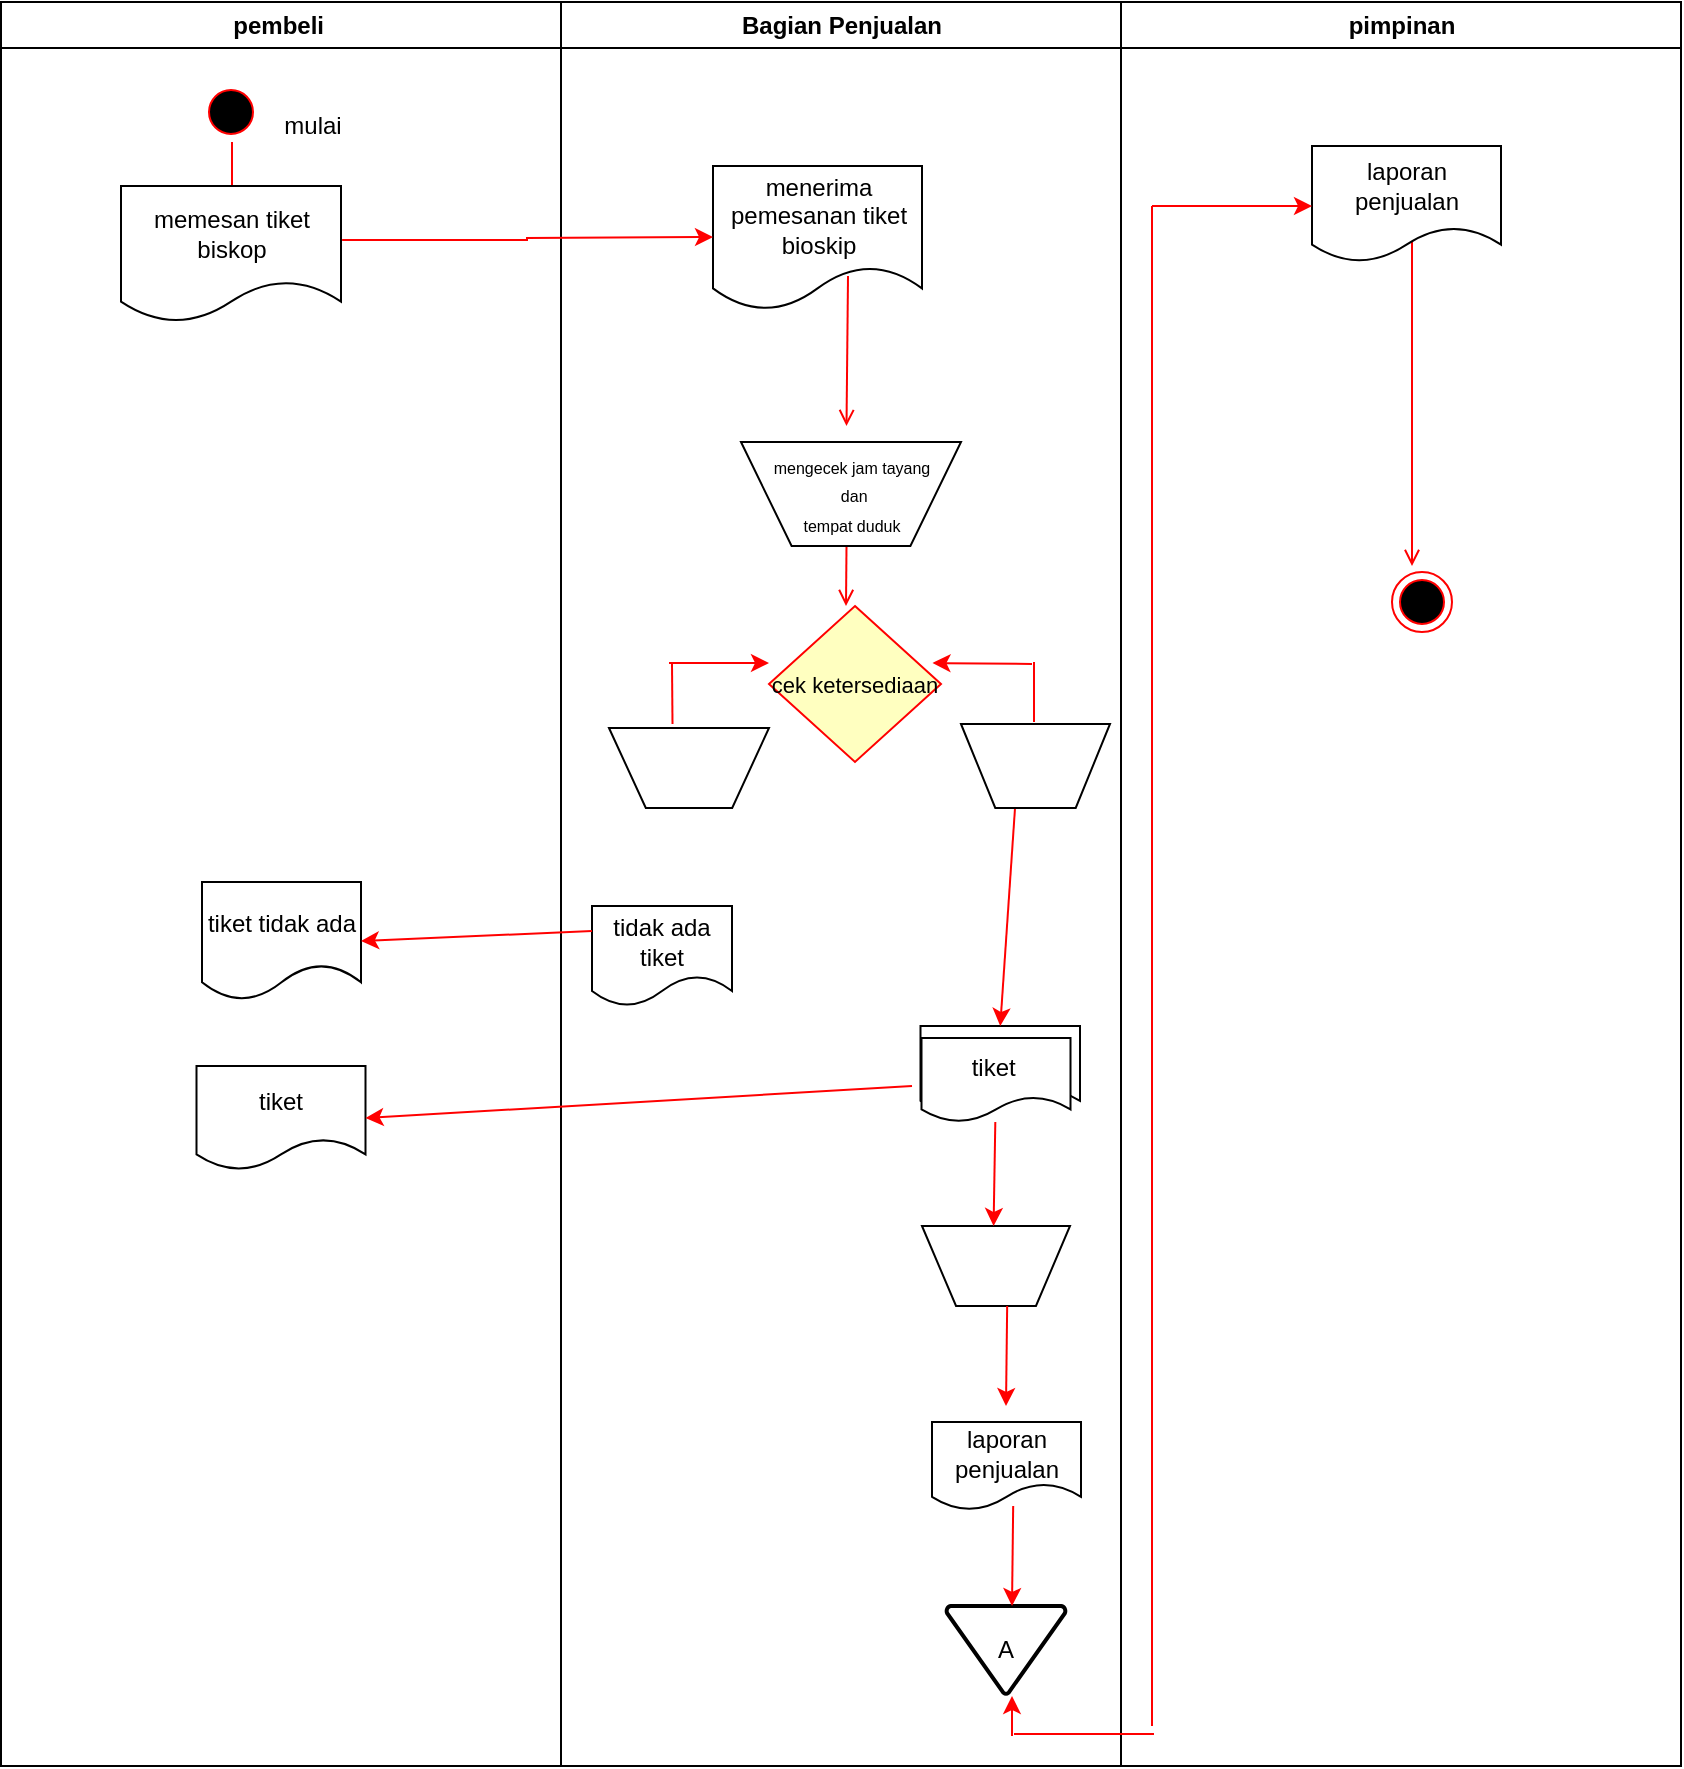 <mxfile version="13.9.8" type="github">
  <diagram name="Page-1" id="e7e014a7-5840-1c2e-5031-d8a46d1fe8dd">
    <mxGraphModel dx="868" dy="450" grid="1" gridSize="10" guides="1" tooltips="1" connect="1" arrows="1" fold="1" page="1" pageScale="1" pageWidth="1169" pageHeight="826" background="#ffffff" math="0" shadow="0">
      <root>
        <mxCell id="0" />
        <mxCell id="1" parent="0" />
        <mxCell id="2" value="pembeli " style="swimlane;whiteSpace=wrap" parent="1" vertex="1">
          <mxGeometry x="164.5" y="128" width="280" height="882" as="geometry" />
        </mxCell>
        <mxCell id="5" value="" style="ellipse;shape=startState;fillColor=#000000;strokeColor=#ff0000;" parent="2" vertex="1">
          <mxGeometry x="100" y="40" width="30" height="30" as="geometry" />
        </mxCell>
        <mxCell id="6" value="" style="edgeStyle=elbowEdgeStyle;elbow=horizontal;verticalAlign=bottom;endArrow=open;endSize=8;strokeColor=#FF0000;endFill=1;rounded=0" parent="2" source="5" edge="1">
          <mxGeometry x="100" y="40" as="geometry">
            <mxPoint x="115.5" y="110" as="targetPoint" />
          </mxGeometry>
        </mxCell>
        <mxCell id="Gee0_PoHcJErjo10JNS3-47" value="memesan tiket &lt;br&gt;biskop" style="shape=document;whiteSpace=wrap;html=1;boundedLbl=1;" vertex="1" parent="2">
          <mxGeometry x="60" y="92" width="110" height="68" as="geometry" />
        </mxCell>
        <mxCell id="Gee0_PoHcJErjo10JNS3-67" value="tiket" style="shape=document;whiteSpace=wrap;html=1;boundedLbl=1;" vertex="1" parent="2">
          <mxGeometry x="97.75" y="532" width="84.5" height="52" as="geometry" />
        </mxCell>
        <mxCell id="Gee0_PoHcJErjo10JNS3-70" value="tiket tidak ada" style="shape=document;whiteSpace=wrap;html=1;boundedLbl=1;" vertex="1" parent="2">
          <mxGeometry x="100.5" y="440" width="79.5" height="59" as="geometry" />
        </mxCell>
        <mxCell id="3" value="Bagian Penjualan" style="swimlane;whiteSpace=wrap;align=center;" parent="1" vertex="1">
          <mxGeometry x="444.5" y="128" width="280" height="882" as="geometry" />
        </mxCell>
        <mxCell id="17" value="" style="endArrow=open;strokeColor=#FF0000;endFill=1;rounded=0;entryX=0.5;entryY=0;entryDx=0;entryDy=0;exitX=0.646;exitY=0.764;exitDx=0;exitDy=0;exitPerimeter=0;" parent="3" source="Gee0_PoHcJErjo10JNS3-49" edge="1">
          <mxGeometry relative="1" as="geometry">
            <mxPoint x="83.409" y="160" as="sourcePoint" />
            <mxPoint x="142.75" y="212" as="targetPoint" />
          </mxGeometry>
        </mxCell>
        <mxCell id="19" value="" style="endArrow=open;strokeColor=#FF0000;endFill=1;rounded=0;exitX=0.5;exitY=1;exitDx=0;exitDy=0;" parent="3" edge="1">
          <mxGeometry relative="1" as="geometry">
            <mxPoint x="142.75" y="272" as="sourcePoint" />
            <mxPoint x="142.5" y="302" as="targetPoint" />
          </mxGeometry>
        </mxCell>
        <mxCell id="21" value="cek ketersediaan" style="rhombus;fillColor=#ffffc0;strokeColor=#ff0000;fontSize=11;" parent="3" vertex="1">
          <mxGeometry x="104" y="302" width="86" height="78" as="geometry" />
        </mxCell>
        <mxCell id="Gee0_PoHcJErjo10JNS3-49" value="menerima pemesanan tiket bioskip" style="shape=document;whiteSpace=wrap;html=1;boundedLbl=1;" vertex="1" parent="3">
          <mxGeometry x="76" y="82" width="104.5" height="72" as="geometry" />
        </mxCell>
        <mxCell id="Gee0_PoHcJErjo10JNS3-55" value="" style="endArrow=classic;html=1;strokeColor=#FF0000;" edge="1" parent="3">
          <mxGeometry width="50" height="50" relative="1" as="geometry">
            <mxPoint x="235.5" y="331" as="sourcePoint" />
            <mxPoint x="185.75" y="330.5" as="targetPoint" />
          </mxGeometry>
        </mxCell>
        <mxCell id="Gee0_PoHcJErjo10JNS3-56" value="" style="endArrow=none;html=1;strokeColor=#FF0000;" edge="1" parent="3">
          <mxGeometry width="50" height="50" relative="1" as="geometry">
            <mxPoint x="236.5" y="360" as="sourcePoint" />
            <mxPoint x="236.5" y="330" as="targetPoint" />
          </mxGeometry>
        </mxCell>
        <mxCell id="Gee0_PoHcJErjo10JNS3-57" value="" style="endArrow=classic;html=1;strokeColor=#FF0000;" edge="1" parent="3">
          <mxGeometry width="50" height="50" relative="1" as="geometry">
            <mxPoint x="54" y="330.5" as="sourcePoint" />
            <mxPoint x="104" y="330.5" as="targetPoint" />
          </mxGeometry>
        </mxCell>
        <mxCell id="Gee0_PoHcJErjo10JNS3-58" value="" style="endArrow=none;html=1;strokeColor=#FF0000;" edge="1" parent="3">
          <mxGeometry width="50" height="50" relative="1" as="geometry">
            <mxPoint x="55.75" y="361" as="sourcePoint" />
            <mxPoint x="55.5" y="331" as="targetPoint" />
          </mxGeometry>
        </mxCell>
        <mxCell id="Gee0_PoHcJErjo10JNS3-61" value="" style="verticalLabelPosition=bottom;verticalAlign=top;html=1;shape=trapezoid;perimeter=trapezoidPerimeter;whiteSpace=wrap;size=0.23;arcSize=10;flipV=1;" vertex="1" parent="3">
          <mxGeometry x="24" y="363" width="80" height="40" as="geometry" />
        </mxCell>
        <mxCell id="Gee0_PoHcJErjo10JNS3-63" value="" style="shape=document;whiteSpace=wrap;html=1;boundedLbl=1;" vertex="1" parent="3">
          <mxGeometry x="179.75" y="512" width="79.75" height="44" as="geometry" />
        </mxCell>
        <mxCell id="Gee0_PoHcJErjo10JNS3-64" value="tiket&amp;nbsp;" style="shape=document;whiteSpace=wrap;html=1;boundedLbl=1;" vertex="1" parent="3">
          <mxGeometry x="180.25" y="518" width="74.5" height="42" as="geometry" />
        </mxCell>
        <mxCell id="Gee0_PoHcJErjo10JNS3-66" value="" style="endArrow=classic;html=1;strokeColor=#FF0000;entryX=0.5;entryY=0;entryDx=0;entryDy=0;" edge="1" parent="3" target="Gee0_PoHcJErjo10JNS3-63">
          <mxGeometry width="50" height="50" relative="1" as="geometry">
            <mxPoint x="227.145" y="401" as="sourcePoint" />
            <mxPoint x="241.5" y="410" as="targetPoint" />
          </mxGeometry>
        </mxCell>
        <mxCell id="Gee0_PoHcJErjo10JNS3-68" value="tidak ada tiket" style="shape=document;whiteSpace=wrap;html=1;boundedLbl=1;" vertex="1" parent="3">
          <mxGeometry x="15.5" y="452" width="70" height="50" as="geometry" />
        </mxCell>
        <mxCell id="Gee0_PoHcJErjo10JNS3-71" value="" style="verticalLabelPosition=bottom;verticalAlign=top;html=1;shape=trapezoid;perimeter=trapezoidPerimeter;whiteSpace=wrap;size=0.23;arcSize=10;flipV=1;" vertex="1" parent="3">
          <mxGeometry x="180.5" y="612" width="74" height="40" as="geometry" />
        </mxCell>
        <mxCell id="Gee0_PoHcJErjo10JNS3-72" value="" style="endArrow=classic;html=1;strokeColor=#FF0000;entryX=0.5;entryY=0;entryDx=0;entryDy=0;" edge="1" parent="3" source="Gee0_PoHcJErjo10JNS3-64">
          <mxGeometry width="50" height="50" relative="1" as="geometry">
            <mxPoint x="216.5" y="572" as="sourcePoint" />
            <mxPoint x="216.295" y="612" as="targetPoint" />
          </mxGeometry>
        </mxCell>
        <mxCell id="Gee0_PoHcJErjo10JNS3-73" value="laporan penjualan" style="shape=document;whiteSpace=wrap;html=1;boundedLbl=1;" vertex="1" parent="3">
          <mxGeometry x="185.5" y="710" width="74.5" height="44" as="geometry" />
        </mxCell>
        <mxCell id="Gee0_PoHcJErjo10JNS3-74" value="A" style="strokeWidth=2;html=1;shape=mxgraph.flowchart.merge_or_storage;whiteSpace=wrap;" vertex="1" parent="3">
          <mxGeometry x="192.75" y="802" width="59.5" height="44" as="geometry" />
        </mxCell>
        <mxCell id="Gee0_PoHcJErjo10JNS3-75" value="" style="endArrow=classic;html=1;strokeColor=#FF0000;" edge="1" parent="3">
          <mxGeometry width="50" height="50" relative="1" as="geometry">
            <mxPoint x="223.083" y="652" as="sourcePoint" />
            <mxPoint x="222.5" y="702" as="targetPoint" />
          </mxGeometry>
        </mxCell>
        <mxCell id="Gee0_PoHcJErjo10JNS3-76" value="" style="endArrow=classic;html=1;strokeColor=#FF0000;" edge="1" parent="3">
          <mxGeometry width="50" height="50" relative="1" as="geometry">
            <mxPoint x="226.083" y="752" as="sourcePoint" />
            <mxPoint x="225.5" y="802" as="targetPoint" />
          </mxGeometry>
        </mxCell>
        <mxCell id="Gee0_PoHcJErjo10JNS3-81" value="" style="endArrow=classic;html=1;strokeColor=#FF0000;" edge="1" parent="3">
          <mxGeometry width="50" height="50" relative="1" as="geometry">
            <mxPoint x="225.5" y="867" as="sourcePoint" />
            <mxPoint x="225.5" y="847" as="targetPoint" />
          </mxGeometry>
        </mxCell>
        <mxCell id="Gee0_PoHcJErjo10JNS3-83" value="" style="endArrow=classic;html=1;strokeColor=#FF0000;entryX=1;entryY=0.5;entryDx=0;entryDy=0;" edge="1" parent="3" target="Gee0_PoHcJErjo10JNS3-67">
          <mxGeometry width="50" height="50" relative="1" as="geometry">
            <mxPoint x="175.5" y="542" as="sourcePoint" />
            <mxPoint x="95.5" y="532" as="targetPoint" />
          </mxGeometry>
        </mxCell>
        <mxCell id="Gee0_PoHcJErjo10JNS3-42" style="edgeStyle=orthogonalEdgeStyle;rounded=0;orthogonalLoop=1;jettySize=auto;html=1;exitX=1.005;exitY=0.397;exitDx=0;exitDy=0;fillColor=#f8cecc;strokeColor=#FF0000;exitPerimeter=0;" edge="1" parent="3" source="Gee0_PoHcJErjo10JNS3-47">
          <mxGeometry relative="1" as="geometry">
            <mxPoint x="-54" y="117.5" as="sourcePoint" />
            <mxPoint x="76" y="117.5" as="targetPoint" />
          </mxGeometry>
        </mxCell>
        <mxCell id="Gee0_PoHcJErjo10JNS3-85" value="&lt;font style=&quot;font-size: 8px&quot;&gt;mengecek jam tayang &lt;br&gt;&amp;nbsp;dan&lt;br&gt;tempat duduk&lt;/font&gt;" style="verticalLabelPosition=middle;verticalAlign=middle;html=1;shape=trapezoid;perimeter=trapezoidPerimeter;whiteSpace=wrap;size=0.23;arcSize=10;flipV=1;align=center;labelPosition=center;" vertex="1" parent="3">
          <mxGeometry x="90" y="220" width="110" height="52" as="geometry" />
        </mxCell>
        <mxCell id="Gee0_PoHcJErjo10JNS3-88" value="" style="verticalLabelPosition=bottom;verticalAlign=top;html=1;shape=trapezoid;perimeter=trapezoidPerimeter;whiteSpace=wrap;size=0.23;arcSize=10;flipV=1;shadow=0;fontSize=9;align=center;" vertex="1" parent="3">
          <mxGeometry x="200" y="361" width="74.5" height="42" as="geometry" />
        </mxCell>
        <mxCell id="4" value="pimpinan" style="swimlane;whiteSpace=wrap" parent="1" vertex="1">
          <mxGeometry x="724.5" y="128" width="280" height="882" as="geometry" />
        </mxCell>
        <mxCell id="38" value="" style="ellipse;shape=endState;fillColor=#000000;strokeColor=#ff0000" parent="4" vertex="1">
          <mxGeometry x="135.5" y="285" width="30" height="30" as="geometry" />
        </mxCell>
        <mxCell id="39" value="" style="endArrow=open;strokeColor=#FF0000;endFill=1;rounded=0" parent="4" edge="1">
          <mxGeometry relative="1" as="geometry">
            <mxPoint x="145.5" y="242" as="sourcePoint" />
            <mxPoint x="145.5" y="282" as="targetPoint" />
            <Array as="points">
              <mxPoint x="145.5" y="120" />
              <mxPoint x="145.5" y="142" />
            </Array>
          </mxGeometry>
        </mxCell>
        <mxCell id="Gee0_PoHcJErjo10JNS3-50" value="laporan penjualan" style="shape=document;whiteSpace=wrap;html=1;boundedLbl=1;" vertex="1" parent="4">
          <mxGeometry x="95.5" y="72" width="94.5" height="58" as="geometry" />
        </mxCell>
        <mxCell id="Gee0_PoHcJErjo10JNS3-78" value="" style="endArrow=classic;html=1;strokeColor=#FF0000;" edge="1" parent="4">
          <mxGeometry width="50" height="50" relative="1" as="geometry">
            <mxPoint x="15.5" y="102" as="sourcePoint" />
            <mxPoint x="95.5" y="102" as="targetPoint" />
          </mxGeometry>
        </mxCell>
        <mxCell id="Gee0_PoHcJErjo10JNS3-79" value="" style="endArrow=none;html=1;strokeColor=#FF0000;" edge="1" parent="4">
          <mxGeometry width="50" height="50" relative="1" as="geometry">
            <mxPoint x="15.5" y="862" as="sourcePoint" />
            <mxPoint x="15.5" y="102" as="targetPoint" />
          </mxGeometry>
        </mxCell>
        <mxCell id="Gee0_PoHcJErjo10JNS3-80" value="" style="endArrow=none;html=1;strokeColor=#FF0000;" edge="1" parent="1">
          <mxGeometry width="50" height="50" relative="1" as="geometry">
            <mxPoint x="671" y="994" as="sourcePoint" />
            <mxPoint x="741" y="994" as="targetPoint" />
          </mxGeometry>
        </mxCell>
        <mxCell id="Gee0_PoHcJErjo10JNS3-82" value="" style="endArrow=classic;html=1;strokeColor=#FF0000;exitX=0;exitY=0.25;exitDx=0;exitDy=0;entryX=1;entryY=0.5;entryDx=0;entryDy=0;" edge="1" parent="1" source="Gee0_PoHcJErjo10JNS3-68" target="Gee0_PoHcJErjo10JNS3-70">
          <mxGeometry width="50" height="50" relative="1" as="geometry">
            <mxPoint x="380" y="640" as="sourcePoint" />
            <mxPoint x="430" y="590" as="targetPoint" />
          </mxGeometry>
        </mxCell>
        <mxCell id="Gee0_PoHcJErjo10JNS3-84" value="mulai" style="text;html=1;align=center;verticalAlign=middle;resizable=0;points=[];autosize=1;" vertex="1" parent="1">
          <mxGeometry x="300" y="180" width="40" height="20" as="geometry" />
        </mxCell>
      </root>
    </mxGraphModel>
  </diagram>
</mxfile>
